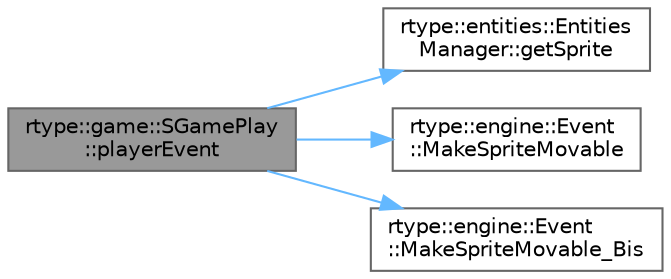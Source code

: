 digraph "rtype::game::SGamePlay::playerEvent"
{
 // LATEX_PDF_SIZE
  bgcolor="transparent";
  edge [fontname=Helvetica,fontsize=10,labelfontname=Helvetica,labelfontsize=10];
  node [fontname=Helvetica,fontsize=10,shape=box,height=0.2,width=0.4];
  rankdir="LR";
  Node1 [label="rtype::game::SGamePlay\l::playerEvent",height=0.2,width=0.4,color="gray40", fillcolor="grey60", style="filled", fontcolor="black",tooltip=" "];
  Node1 -> Node2 [color="steelblue1",style="solid"];
  Node2 [label="rtype::entities::Entities\lManager::getSprite",height=0.2,width=0.4,color="grey40", fillcolor="white", style="filled",URL="$classrtype_1_1entities_1_1EntitiesManager.html#ad8f4837cb81e312fb190f5cd4ec00a88",tooltip="This function is used to get the sprite of an entity."];
  Node1 -> Node3 [color="steelblue1",style="solid"];
  Node3 [label="rtype::engine::Event\l::MakeSpriteMovable",height=0.2,width=0.4,color="grey40", fillcolor="white", style="filled",URL="$classrtype_1_1engine_1_1Event.html#aaaa10d73c15299d020592aadb04a665b",tooltip="Function to make an sprite movable."];
  Node1 -> Node4 [color="steelblue1",style="solid"];
  Node4 [label="rtype::engine::Event\l::MakeSpriteMovable_Bis",height=0.2,width=0.4,color="grey40", fillcolor="white", style="filled",URL="$classrtype_1_1engine_1_1Event.html#a40d262e1a6d44b1d8c093de750b6b15a",tooltip="Function to make an sprite movable (bis)"];
}
